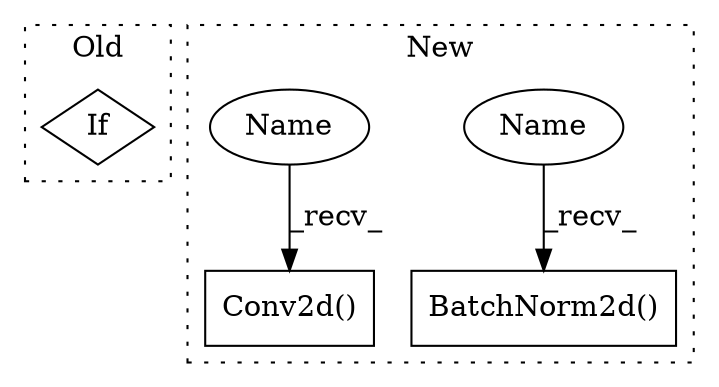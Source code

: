 digraph G {
subgraph cluster0 {
1 [label="If" a="96" s="3026,3047" l="3,14" shape="diamond"];
label = "Old";
style="dotted";
}
subgraph cluster1 {
2 [label="BatchNorm2d()" a="75" s="1700,1716" l="15,17" shape="box"];
3 [label="Conv2d()" a="75" s="1759,1773" l="10,144" shape="box"];
4 [label="Name" a="87" s="1700" l="2" shape="ellipse"];
5 [label="Name" a="87" s="1759" l="2" shape="ellipse"];
label = "New";
style="dotted";
}
4 -> 2 [label="_recv_"];
5 -> 3 [label="_recv_"];
}